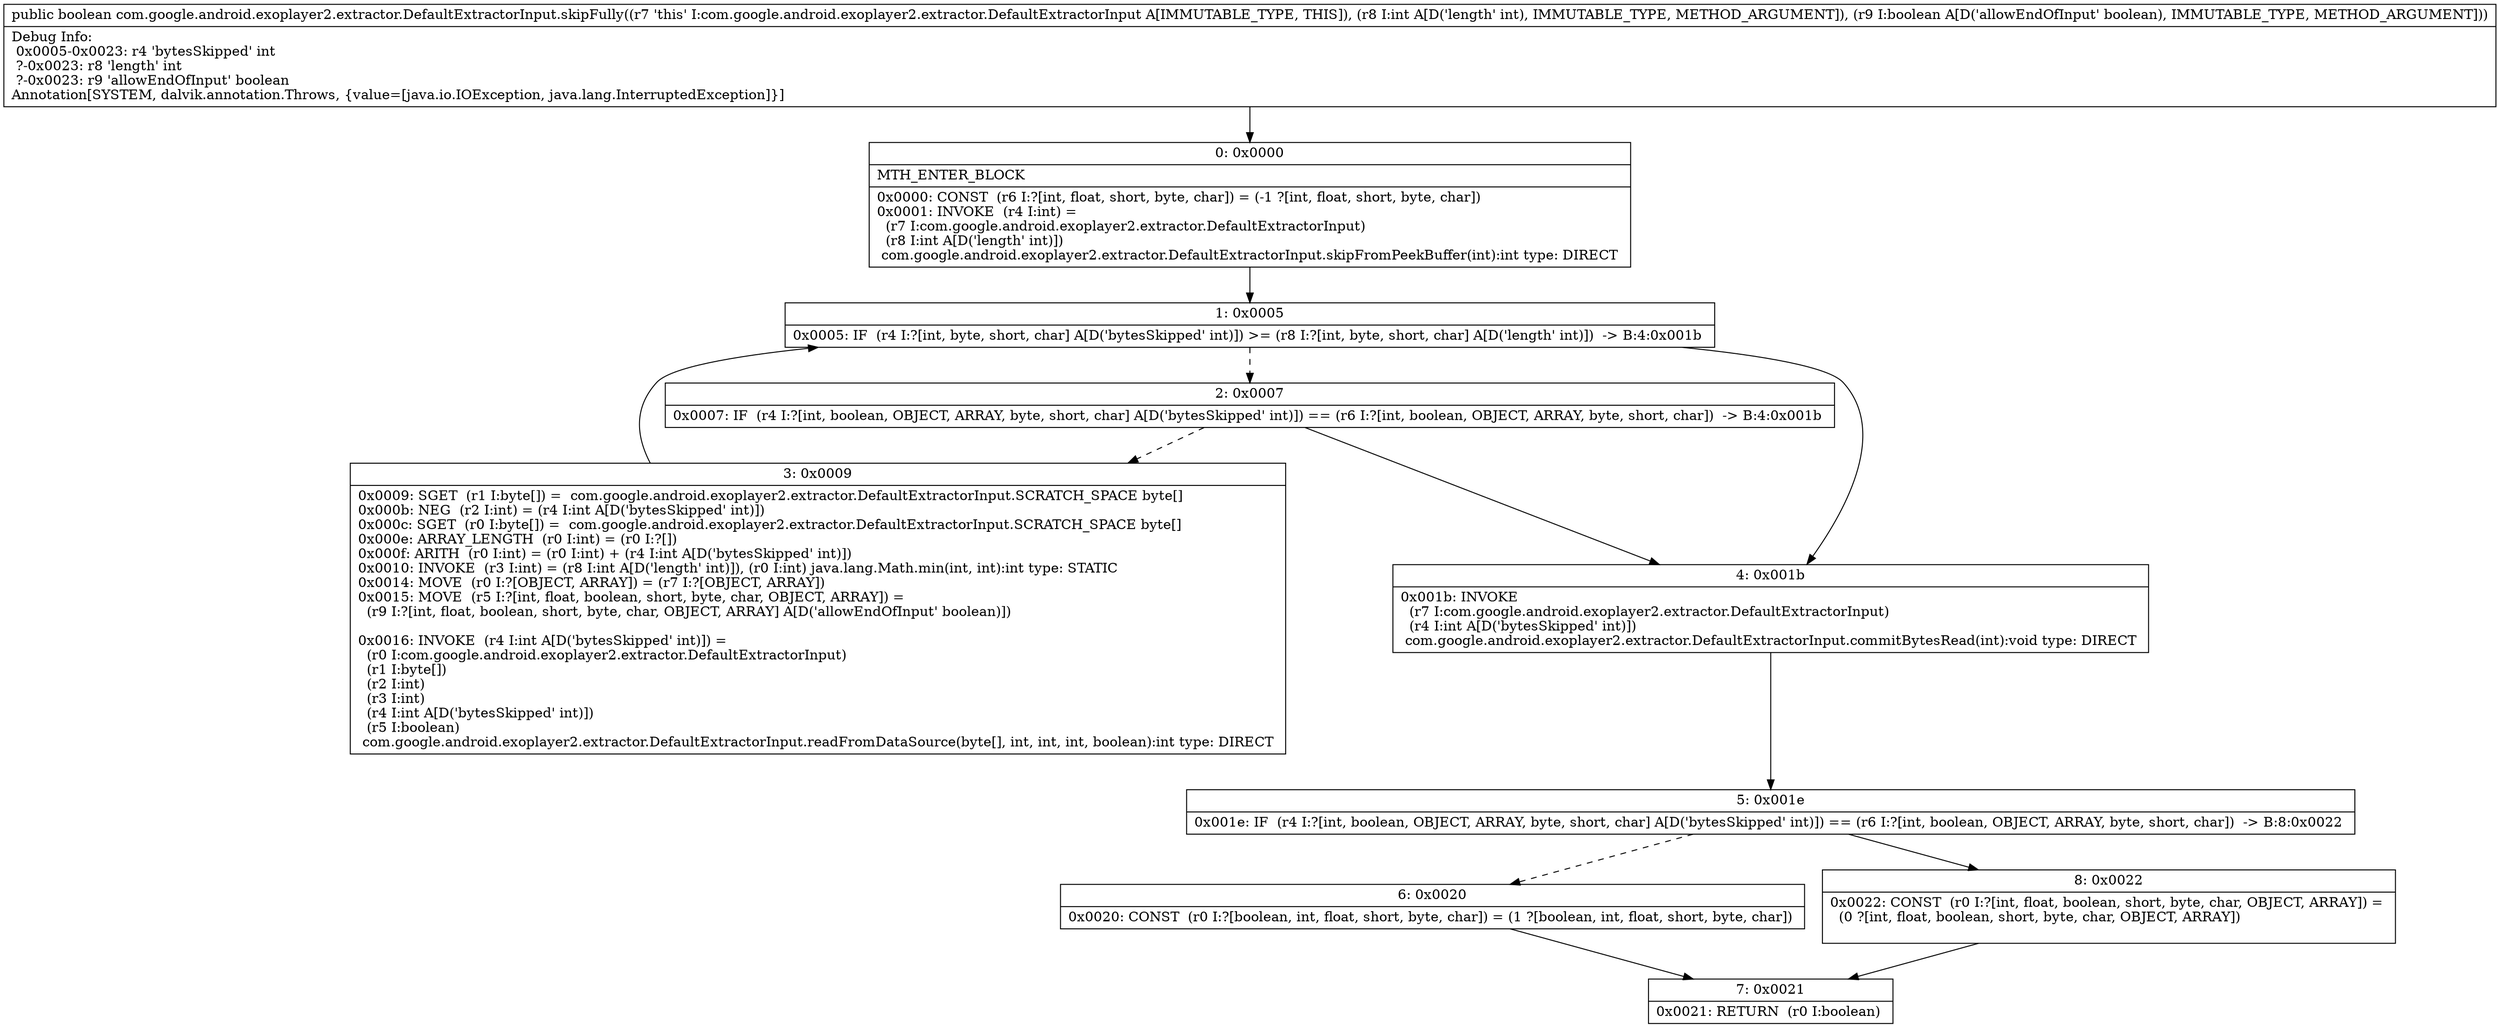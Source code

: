 digraph "CFG forcom.google.android.exoplayer2.extractor.DefaultExtractorInput.skipFully(IZ)Z" {
Node_0 [shape=record,label="{0\:\ 0x0000|MTH_ENTER_BLOCK\l|0x0000: CONST  (r6 I:?[int, float, short, byte, char]) = (\-1 ?[int, float, short, byte, char]) \l0x0001: INVOKE  (r4 I:int) = \l  (r7 I:com.google.android.exoplayer2.extractor.DefaultExtractorInput)\l  (r8 I:int A[D('length' int)])\l com.google.android.exoplayer2.extractor.DefaultExtractorInput.skipFromPeekBuffer(int):int type: DIRECT \l}"];
Node_1 [shape=record,label="{1\:\ 0x0005|0x0005: IF  (r4 I:?[int, byte, short, char] A[D('bytesSkipped' int)]) \>= (r8 I:?[int, byte, short, char] A[D('length' int)])  \-\> B:4:0x001b \l}"];
Node_2 [shape=record,label="{2\:\ 0x0007|0x0007: IF  (r4 I:?[int, boolean, OBJECT, ARRAY, byte, short, char] A[D('bytesSkipped' int)]) == (r6 I:?[int, boolean, OBJECT, ARRAY, byte, short, char])  \-\> B:4:0x001b \l}"];
Node_3 [shape=record,label="{3\:\ 0x0009|0x0009: SGET  (r1 I:byte[]) =  com.google.android.exoplayer2.extractor.DefaultExtractorInput.SCRATCH_SPACE byte[] \l0x000b: NEG  (r2 I:int) = (r4 I:int A[D('bytesSkipped' int)]) \l0x000c: SGET  (r0 I:byte[]) =  com.google.android.exoplayer2.extractor.DefaultExtractorInput.SCRATCH_SPACE byte[] \l0x000e: ARRAY_LENGTH  (r0 I:int) = (r0 I:?[]) \l0x000f: ARITH  (r0 I:int) = (r0 I:int) + (r4 I:int A[D('bytesSkipped' int)]) \l0x0010: INVOKE  (r3 I:int) = (r8 I:int A[D('length' int)]), (r0 I:int) java.lang.Math.min(int, int):int type: STATIC \l0x0014: MOVE  (r0 I:?[OBJECT, ARRAY]) = (r7 I:?[OBJECT, ARRAY]) \l0x0015: MOVE  (r5 I:?[int, float, boolean, short, byte, char, OBJECT, ARRAY]) = \l  (r9 I:?[int, float, boolean, short, byte, char, OBJECT, ARRAY] A[D('allowEndOfInput' boolean)])\l \l0x0016: INVOKE  (r4 I:int A[D('bytesSkipped' int)]) = \l  (r0 I:com.google.android.exoplayer2.extractor.DefaultExtractorInput)\l  (r1 I:byte[])\l  (r2 I:int)\l  (r3 I:int)\l  (r4 I:int A[D('bytesSkipped' int)])\l  (r5 I:boolean)\l com.google.android.exoplayer2.extractor.DefaultExtractorInput.readFromDataSource(byte[], int, int, int, boolean):int type: DIRECT \l}"];
Node_4 [shape=record,label="{4\:\ 0x001b|0x001b: INVOKE  \l  (r7 I:com.google.android.exoplayer2.extractor.DefaultExtractorInput)\l  (r4 I:int A[D('bytesSkipped' int)])\l com.google.android.exoplayer2.extractor.DefaultExtractorInput.commitBytesRead(int):void type: DIRECT \l}"];
Node_5 [shape=record,label="{5\:\ 0x001e|0x001e: IF  (r4 I:?[int, boolean, OBJECT, ARRAY, byte, short, char] A[D('bytesSkipped' int)]) == (r6 I:?[int, boolean, OBJECT, ARRAY, byte, short, char])  \-\> B:8:0x0022 \l}"];
Node_6 [shape=record,label="{6\:\ 0x0020|0x0020: CONST  (r0 I:?[boolean, int, float, short, byte, char]) = (1 ?[boolean, int, float, short, byte, char]) \l}"];
Node_7 [shape=record,label="{7\:\ 0x0021|0x0021: RETURN  (r0 I:boolean) \l}"];
Node_8 [shape=record,label="{8\:\ 0x0022|0x0022: CONST  (r0 I:?[int, float, boolean, short, byte, char, OBJECT, ARRAY]) = \l  (0 ?[int, float, boolean, short, byte, char, OBJECT, ARRAY])\l \l}"];
MethodNode[shape=record,label="{public boolean com.google.android.exoplayer2.extractor.DefaultExtractorInput.skipFully((r7 'this' I:com.google.android.exoplayer2.extractor.DefaultExtractorInput A[IMMUTABLE_TYPE, THIS]), (r8 I:int A[D('length' int), IMMUTABLE_TYPE, METHOD_ARGUMENT]), (r9 I:boolean A[D('allowEndOfInput' boolean), IMMUTABLE_TYPE, METHOD_ARGUMENT]))  | Debug Info:\l  0x0005\-0x0023: r4 'bytesSkipped' int\l  ?\-0x0023: r8 'length' int\l  ?\-0x0023: r9 'allowEndOfInput' boolean\lAnnotation[SYSTEM, dalvik.annotation.Throws, \{value=[java.io.IOException, java.lang.InterruptedException]\}]\l}"];
MethodNode -> Node_0;
Node_0 -> Node_1;
Node_1 -> Node_2[style=dashed];
Node_1 -> Node_4;
Node_2 -> Node_3[style=dashed];
Node_2 -> Node_4;
Node_3 -> Node_1;
Node_4 -> Node_5;
Node_5 -> Node_6[style=dashed];
Node_5 -> Node_8;
Node_6 -> Node_7;
Node_8 -> Node_7;
}

